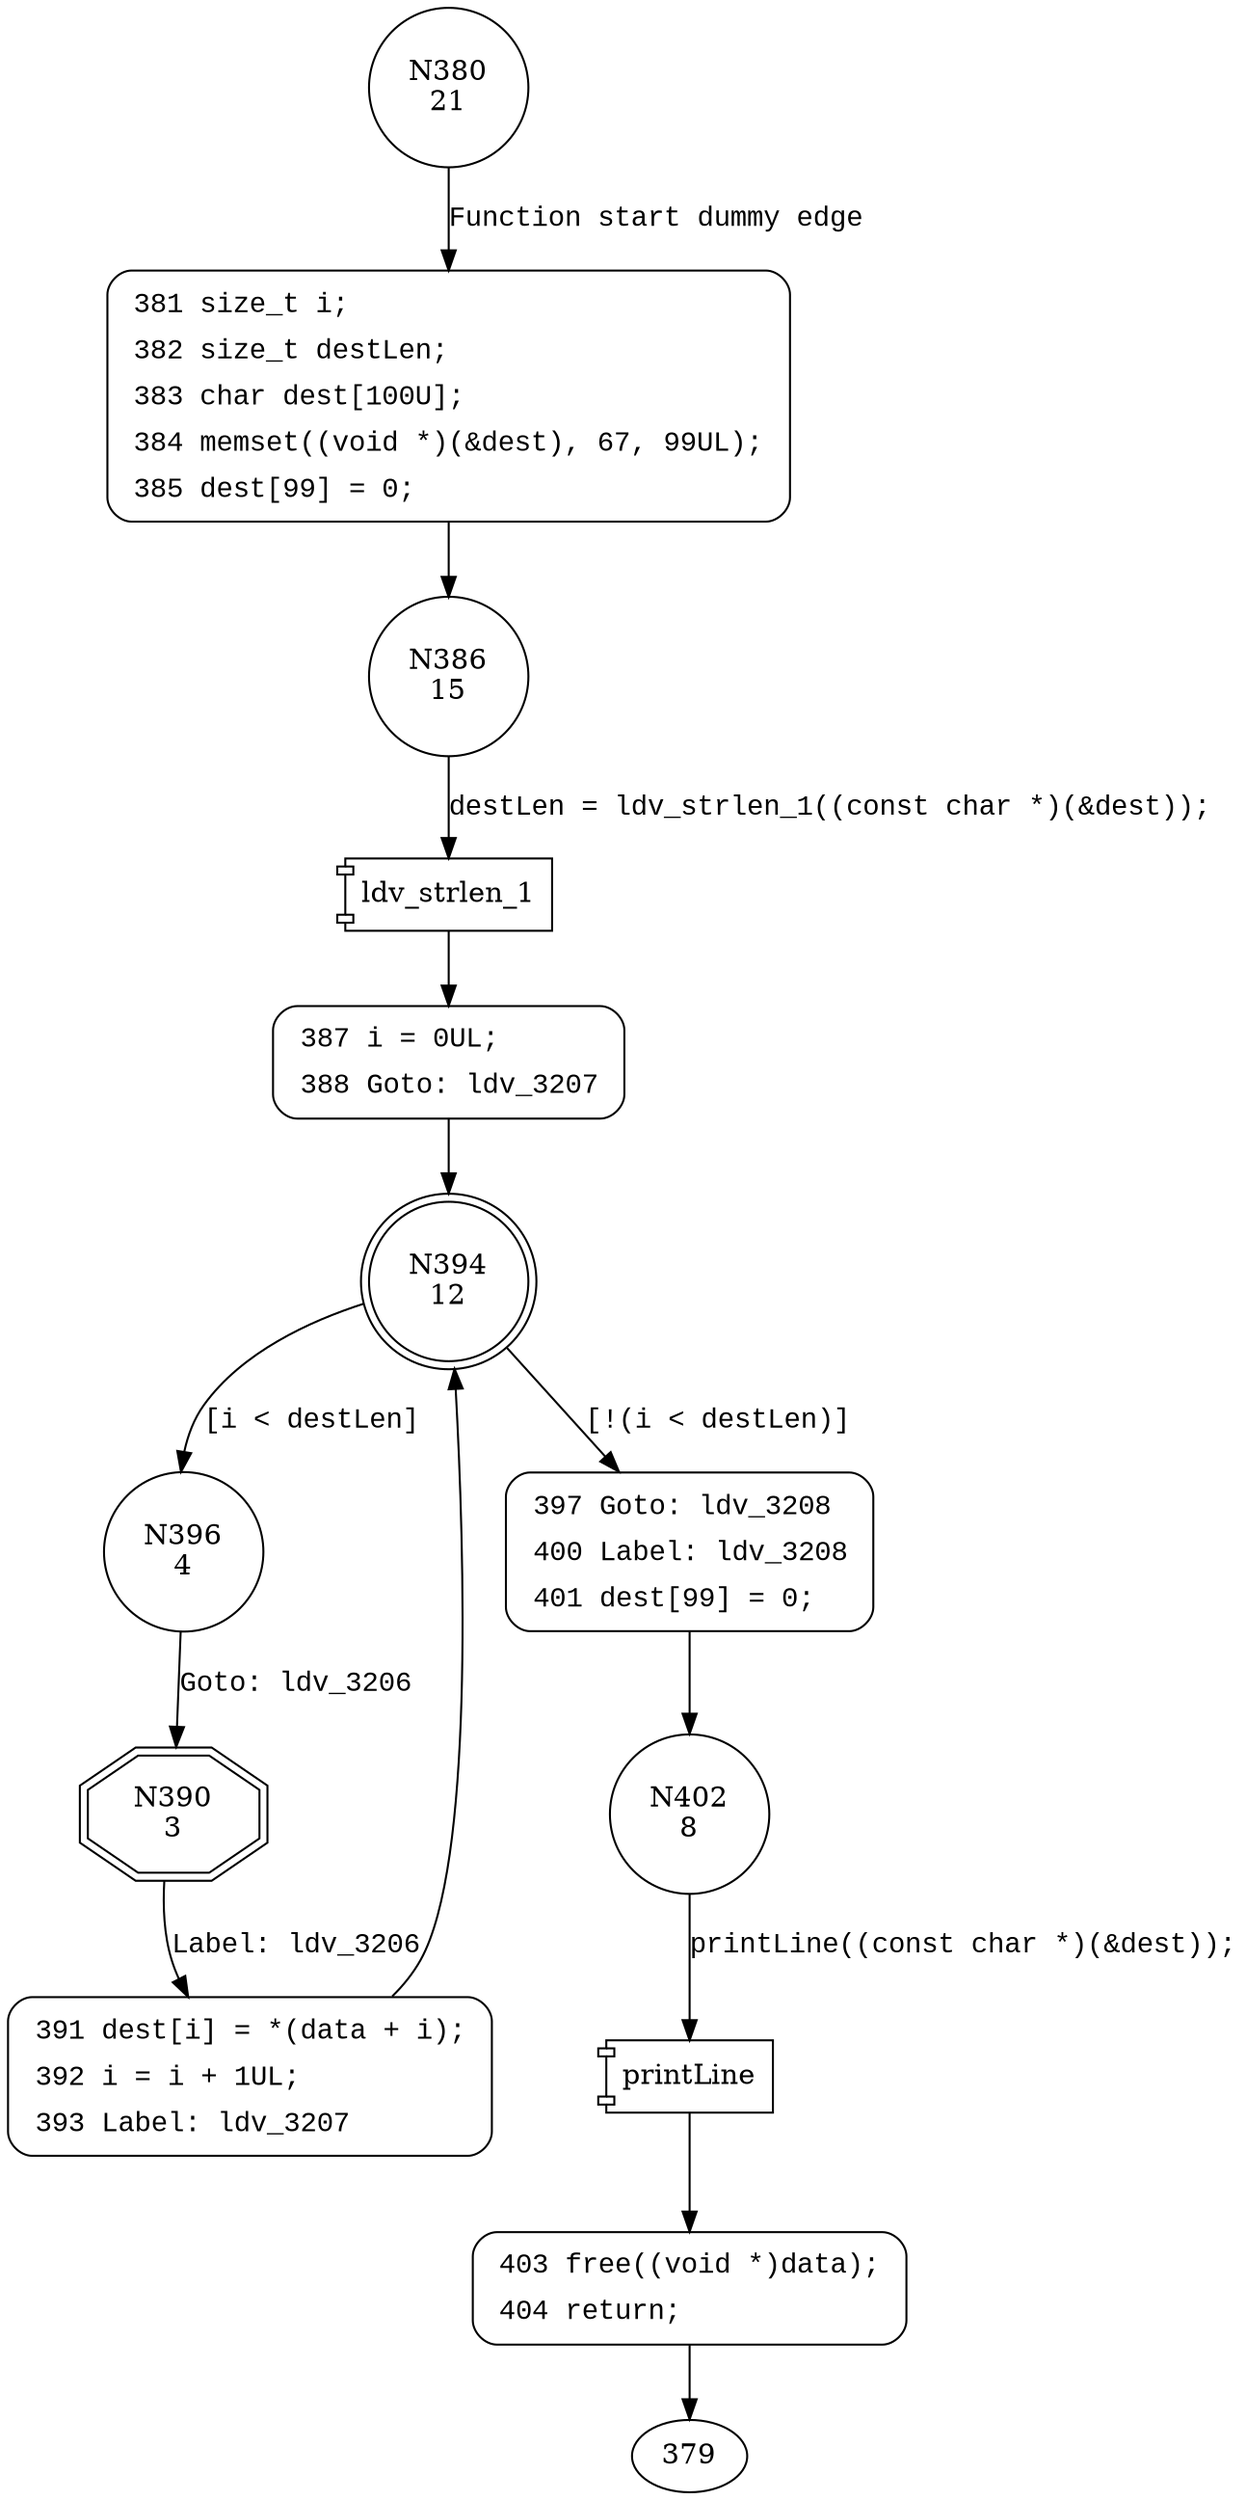 digraph CWE126_Buffer_Overread__malloc_char_loop_52c_badSink {
380 [shape="circle" label="N380\n21"]
381 [shape="circle" label="N381\n20"]
386 [shape="circle" label="N386\n15"]
387 [shape="circle" label="N387\n14"]
394 [shape="doublecircle" label="N394\n12"]
396 [shape="circle" label="N396\n4"]
397 [shape="circle" label="N397\n11"]
402 [shape="circle" label="N402\n8"]
403 [shape="circle" label="N403\n7"]
390 [shape="doubleoctagon" label="N390\n3"]
391 [shape="circle" label="N391\n2"]
381 [style="filled,bold" penwidth="1" fillcolor="white" fontname="Courier New" shape="Mrecord" label=<<table border="0" cellborder="0" cellpadding="3" bgcolor="white"><tr><td align="right">381</td><td align="left">size_t i;</td></tr><tr><td align="right">382</td><td align="left">size_t destLen;</td></tr><tr><td align="right">383</td><td align="left">char dest[100U];</td></tr><tr><td align="right">384</td><td align="left">memset((void *)(&amp;dest), 67, 99UL);</td></tr><tr><td align="right">385</td><td align="left">dest[99] = 0;</td></tr></table>>]
381 -> 386[label=""]
387 [style="filled,bold" penwidth="1" fillcolor="white" fontname="Courier New" shape="Mrecord" label=<<table border="0" cellborder="0" cellpadding="3" bgcolor="white"><tr><td align="right">387</td><td align="left">i = 0UL;</td></tr><tr><td align="right">388</td><td align="left">Goto: ldv_3207</td></tr></table>>]
387 -> 394[label=""]
397 [style="filled,bold" penwidth="1" fillcolor="white" fontname="Courier New" shape="Mrecord" label=<<table border="0" cellborder="0" cellpadding="3" bgcolor="white"><tr><td align="right">397</td><td align="left">Goto: ldv_3208</td></tr><tr><td align="right">400</td><td align="left">Label: ldv_3208</td></tr><tr><td align="right">401</td><td align="left">dest[99] = 0;</td></tr></table>>]
397 -> 402[label=""]
403 [style="filled,bold" penwidth="1" fillcolor="white" fontname="Courier New" shape="Mrecord" label=<<table border="0" cellborder="0" cellpadding="3" bgcolor="white"><tr><td align="right">403</td><td align="left">free((void *)data);</td></tr><tr><td align="right">404</td><td align="left">return;</td></tr></table>>]
403 -> 379[label=""]
391 [style="filled,bold" penwidth="1" fillcolor="white" fontname="Courier New" shape="Mrecord" label=<<table border="0" cellborder="0" cellpadding="3" bgcolor="white"><tr><td align="right">391</td><td align="left">dest[i] = *(data + i);</td></tr><tr><td align="right">392</td><td align="left">i = i + 1UL;</td></tr><tr><td align="right">393</td><td align="left">Label: ldv_3207</td></tr></table>>]
391 -> 394[label=""]
380 -> 381 [label="Function start dummy edge" fontname="Courier New"]
100020 [shape="component" label="ldv_strlen_1"]
386 -> 100020 [label="destLen = ldv_strlen_1((const char *)(&dest));" fontname="Courier New"]
100020 -> 387 [label="" fontname="Courier New"]
394 -> 396 [label="[i < destLen]" fontname="Courier New"]
394 -> 397 [label="[!(i < destLen)]" fontname="Courier New"]
100021 [shape="component" label="printLine"]
402 -> 100021 [label="printLine((const char *)(&dest));" fontname="Courier New"]
100021 -> 403 [label="" fontname="Courier New"]
396 -> 390 [label="Goto: ldv_3206" fontname="Courier New"]
390 -> 391 [label="Label: ldv_3206" fontname="Courier New"]
}